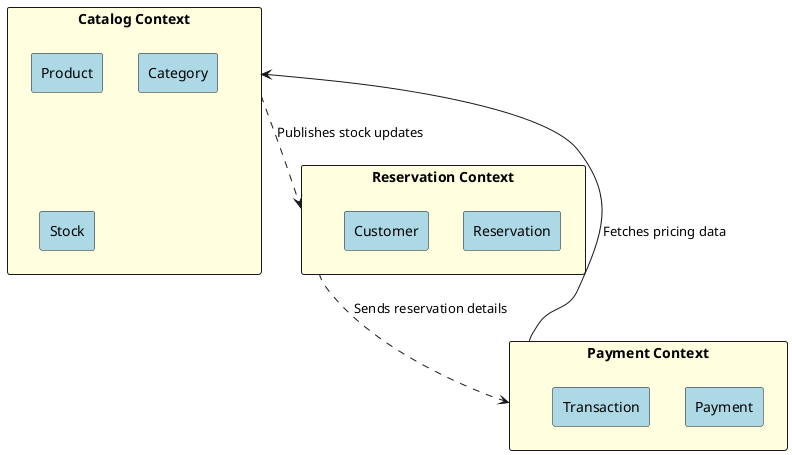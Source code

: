 @startuml ContextMap
rectangle "Catalog Context" #lightyellow {
    rectangle Product #lightblue
    rectangle Category #lightblue
    rectangle Stock #lightblue
}

rectangle "Reservation Context" #lightyellow {
    rectangle Reservation #lightblue
    rectangle Customer #lightblue
}

rectangle "Payment Context" #lightyellow {
    rectangle Payment #lightblue
    rectangle Transaction #lightblue
}

"Catalog Context" ..> "Reservation Context" : Publishes stock updates
"Reservation Context" ..> "Payment Context" : Sends reservation details
"Payment Context" --> "Catalog Context" : Fetches pricing data
@enduml
